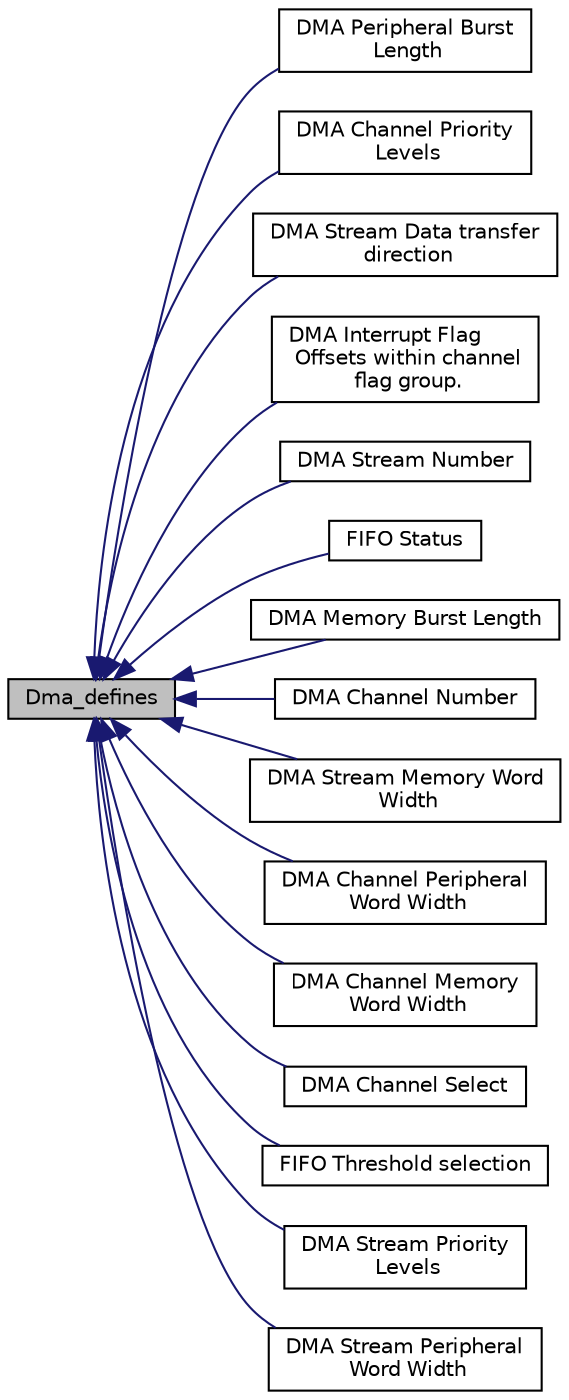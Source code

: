 digraph "Dma_defines"
{
  edge [fontname="Helvetica",fontsize="10",labelfontname="Helvetica",labelfontsize="10"];
  node [fontname="Helvetica",fontsize="10",shape=record];
  rankdir=LR;
  Node11 [label="DMA Peripheral Burst\l Length",height=0.2,width=0.4,color="black", fillcolor="white", style="filled",URL="$group__dma__pburst.html"];
  Node2 [label="DMA Channel Priority\l Levels",height=0.2,width=0.4,color="black", fillcolor="white", style="filled",URL="$group__dma__ch__pri.html"];
  Node7 [label="DMA Stream Data transfer\l direction",height=0.2,width=0.4,color="black", fillcolor="white", style="filled",URL="$group__dma__st__dir.html"];
  Node1 [label="DMA Interrupt Flag\l Offsets within channel\l flag group.",height=0.2,width=0.4,color="black", fillcolor="white", style="filled",URL="$group__dma__if__offset.html"];
  Node6 [label="DMA Stream Number",height=0.2,width=0.4,color="black", fillcolor="white", style="filled",URL="$group__dma__st__number.html"];
  Node15 [label="FIFO Status",height=0.2,width=0.4,color="black", fillcolor="white", style="filled",URL="$group__dma__fifo__status.html"];
  Node12 [label="DMA Memory Burst Length",height=0.2,width=0.4,color="black", fillcolor="white", style="filled",URL="$group__dma__mburst.html"];
  Node5 [label="DMA Channel Number",height=0.2,width=0.4,color="black", fillcolor="white", style="filled",URL="$group__dma__ch.html"];
  Node9 [label="DMA Stream Memory Word\l Width",height=0.2,width=0.4,color="black", fillcolor="white", style="filled",URL="$group__dma__st__memwidth.html"];
  Node4 [label="DMA Channel Peripheral\l Word Width",height=0.2,width=0.4,color="black", fillcolor="white", style="filled",URL="$group__dma__ch__perwidth.html"];
  Node3 [label="DMA Channel Memory\l Word Width",height=0.2,width=0.4,color="black", fillcolor="white", style="filled",URL="$group__dma__ch__memwidth.html"];
  Node13 [label="DMA Channel Select",height=0.2,width=0.4,color="black", fillcolor="white", style="filled",URL="$group__dma__ch__sel.html"];
  Node14 [label="FIFO Threshold selection",height=0.2,width=0.4,color="black", fillcolor="white", style="filled",URL="$group__dma__fifo__thresh.html"];
  Node10 [label="DMA Stream Priority\l Levels",height=0.2,width=0.4,color="black", fillcolor="white", style="filled",URL="$group__dma__st__pri.html"];
  Node0 [label="Dma_defines",height=0.2,width=0.4,color="black", fillcolor="grey75", style="filled" fontcolor="black"];
  Node8 [label="DMA Stream Peripheral\l Word Width",height=0.2,width=0.4,color="black", fillcolor="white", style="filled",URL="$group__dma__st__perwidth.html"];
  Node0->Node1 [shape=plaintext, color="midnightblue", dir="back", style="solid"];
  Node0->Node2 [shape=plaintext, color="midnightblue", dir="back", style="solid"];
  Node0->Node3 [shape=plaintext, color="midnightblue", dir="back", style="solid"];
  Node0->Node4 [shape=plaintext, color="midnightblue", dir="back", style="solid"];
  Node0->Node5 [shape=plaintext, color="midnightblue", dir="back", style="solid"];
  Node0->Node6 [shape=plaintext, color="midnightblue", dir="back", style="solid"];
  Node0->Node7 [shape=plaintext, color="midnightblue", dir="back", style="solid"];
  Node0->Node8 [shape=plaintext, color="midnightblue", dir="back", style="solid"];
  Node0->Node9 [shape=plaintext, color="midnightblue", dir="back", style="solid"];
  Node0->Node10 [shape=plaintext, color="midnightblue", dir="back", style="solid"];
  Node0->Node11 [shape=plaintext, color="midnightblue", dir="back", style="solid"];
  Node0->Node12 [shape=plaintext, color="midnightblue", dir="back", style="solid"];
  Node0->Node13 [shape=plaintext, color="midnightblue", dir="back", style="solid"];
  Node0->Node14 [shape=plaintext, color="midnightblue", dir="back", style="solid"];
  Node0->Node15 [shape=plaintext, color="midnightblue", dir="back", style="solid"];
}
